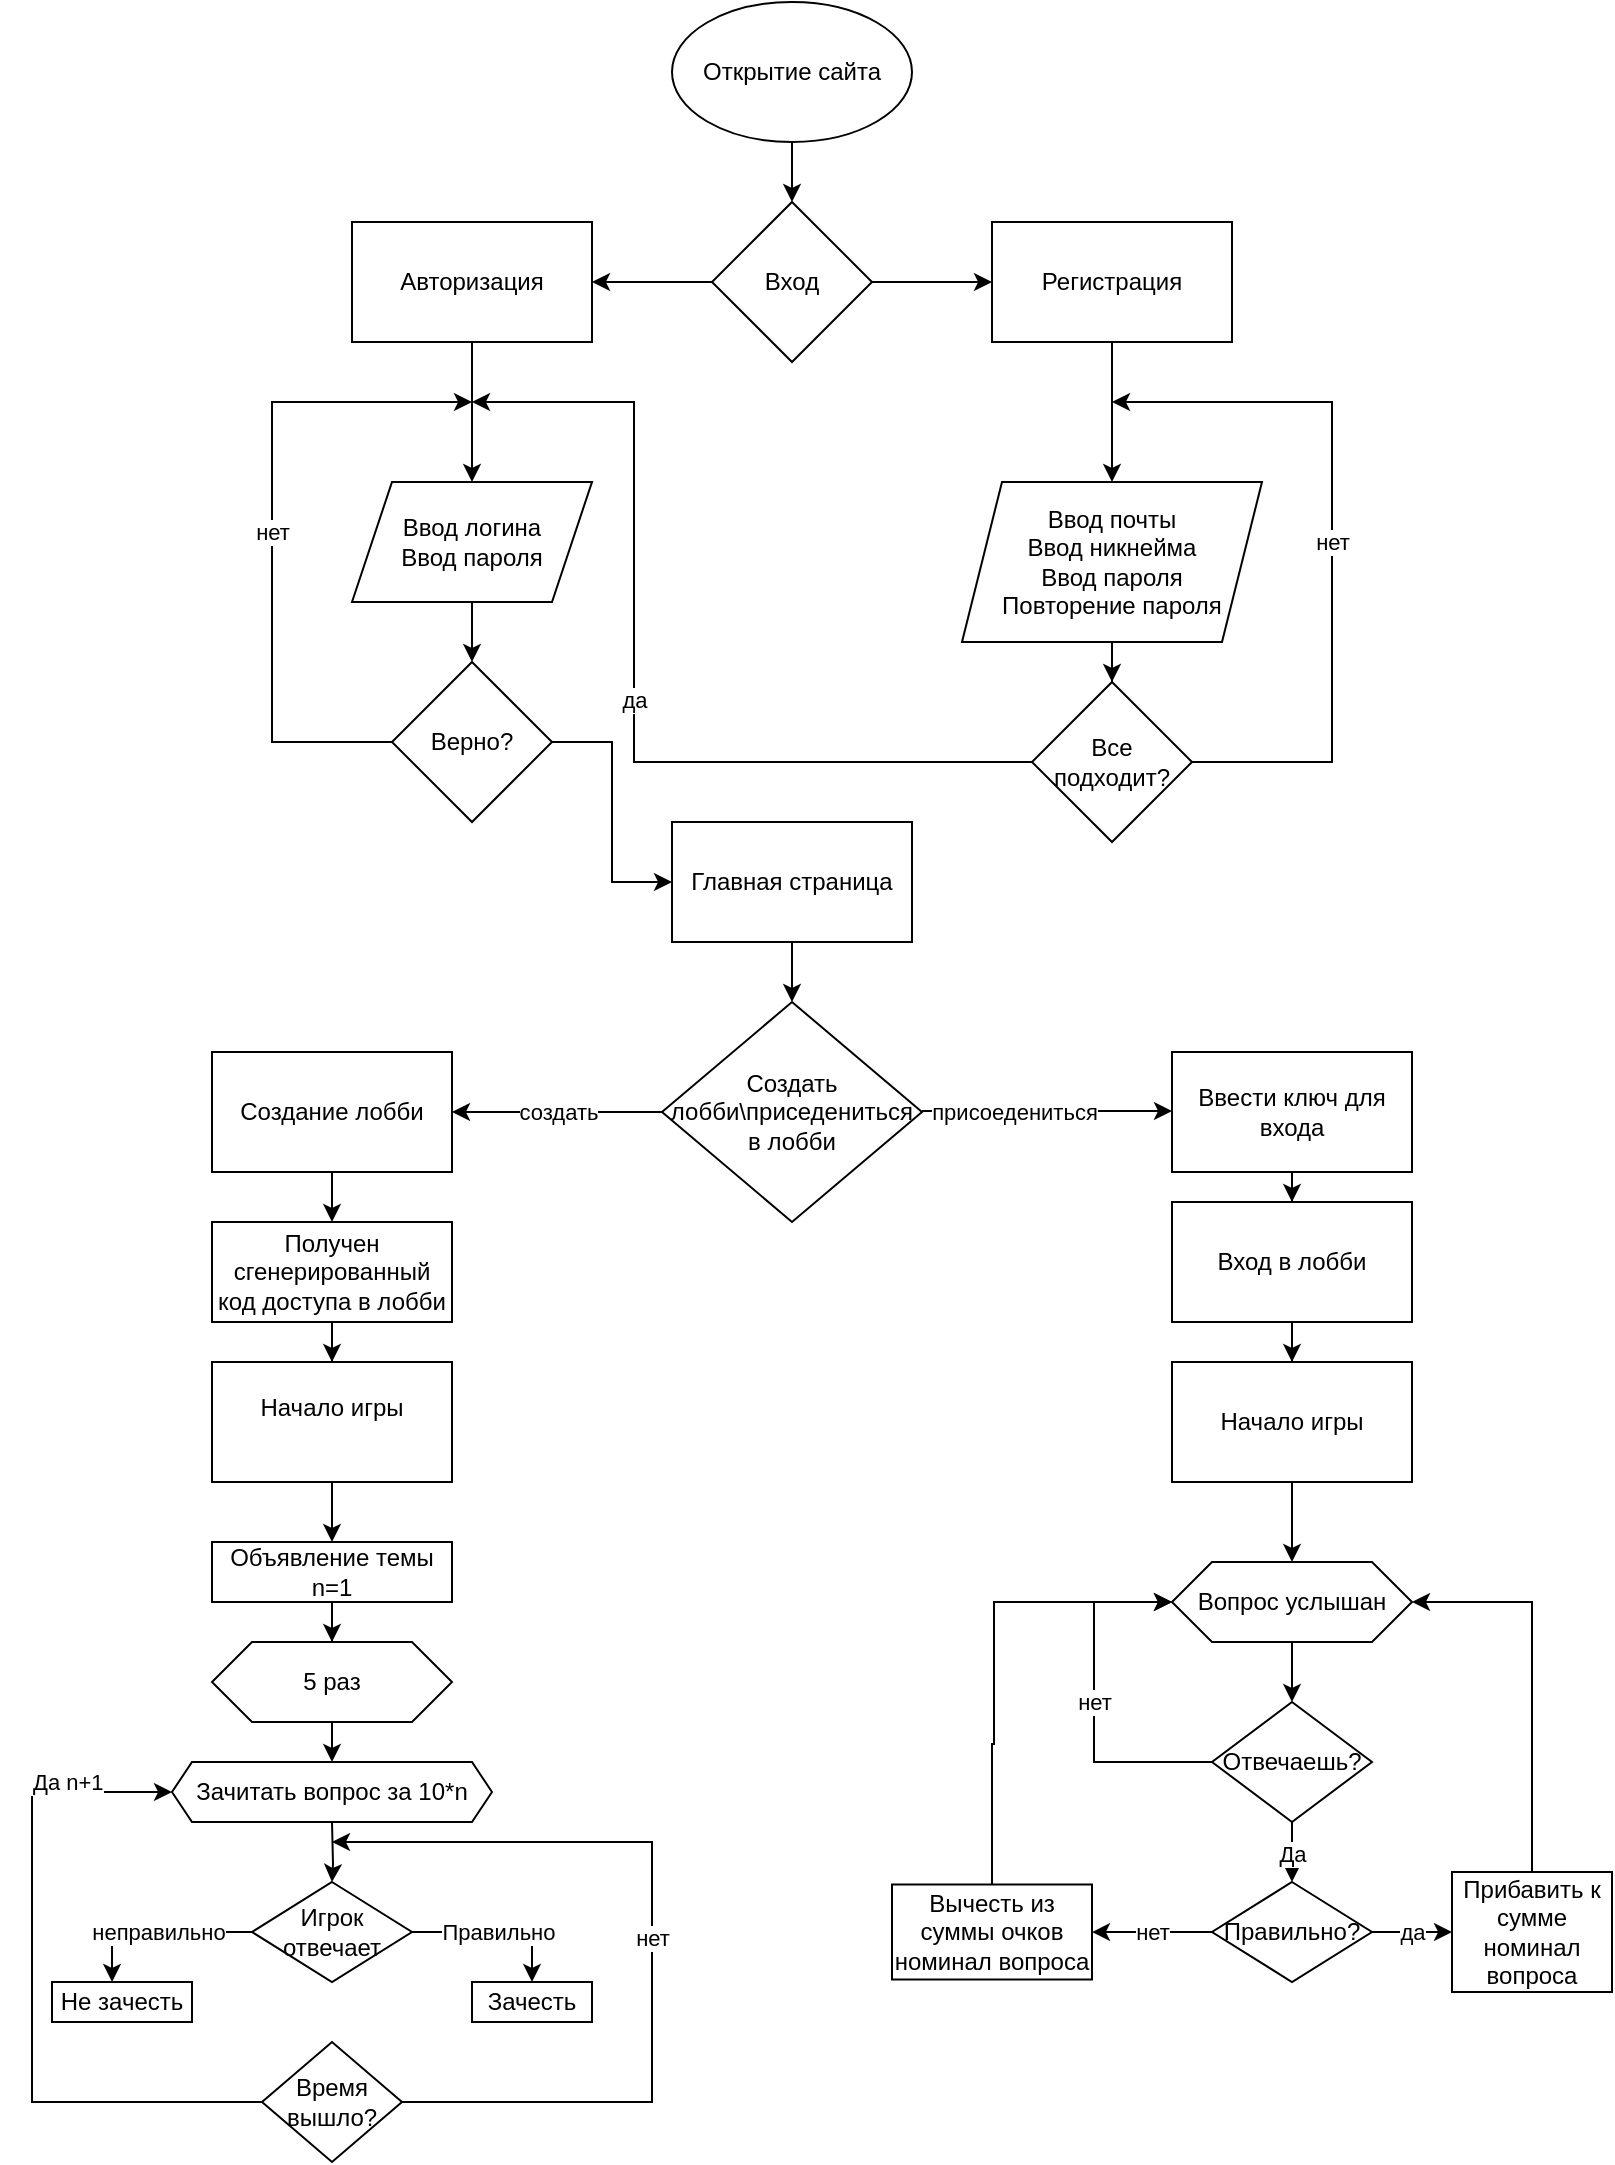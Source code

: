 <mxfile version="27.0.8">
  <diagram id="C5RBs43oDa-KdzZeNtuy" name="Page-1">
    <mxGraphModel dx="2893" dy="1156" grid="1" gridSize="10" guides="1" tooltips="1" connect="1" arrows="1" fold="1" page="1" pageScale="1" pageWidth="827" pageHeight="1169" math="0" shadow="0">
      <root>
        <mxCell id="WIyWlLk6GJQsqaUBKTNV-0" />
        <mxCell id="WIyWlLk6GJQsqaUBKTNV-1" parent="WIyWlLk6GJQsqaUBKTNV-0" />
        <mxCell id="nTr_WlQU5-zZoNNcbKpj-7" value="" style="edgeStyle=orthogonalEdgeStyle;rounded=0;orthogonalLoop=1;jettySize=auto;html=1;" edge="1" parent="WIyWlLk6GJQsqaUBKTNV-1" source="nTr_WlQU5-zZoNNcbKpj-0" target="nTr_WlQU5-zZoNNcbKpj-6">
          <mxGeometry relative="1" as="geometry" />
        </mxCell>
        <mxCell id="nTr_WlQU5-zZoNNcbKpj-0" value="Открытие сайта" style="ellipse;whiteSpace=wrap;html=1;" vertex="1" parent="WIyWlLk6GJQsqaUBKTNV-1">
          <mxGeometry x="330" y="20" width="120" height="70" as="geometry" />
        </mxCell>
        <mxCell id="nTr_WlQU5-zZoNNcbKpj-9" value="" style="edgeStyle=orthogonalEdgeStyle;rounded=0;orthogonalLoop=1;jettySize=auto;html=1;" edge="1" parent="WIyWlLk6GJQsqaUBKTNV-1" source="nTr_WlQU5-zZoNNcbKpj-6" target="nTr_WlQU5-zZoNNcbKpj-8">
          <mxGeometry relative="1" as="geometry" />
        </mxCell>
        <mxCell id="nTr_WlQU5-zZoNNcbKpj-11" value="" style="edgeStyle=orthogonalEdgeStyle;rounded=0;orthogonalLoop=1;jettySize=auto;html=1;" edge="1" parent="WIyWlLk6GJQsqaUBKTNV-1" source="nTr_WlQU5-zZoNNcbKpj-6" target="nTr_WlQU5-zZoNNcbKpj-10">
          <mxGeometry relative="1" as="geometry" />
        </mxCell>
        <mxCell id="nTr_WlQU5-zZoNNcbKpj-6" value="Вход" style="rhombus;whiteSpace=wrap;html=1;" vertex="1" parent="WIyWlLk6GJQsqaUBKTNV-1">
          <mxGeometry x="350" y="120" width="80" height="80" as="geometry" />
        </mxCell>
        <mxCell id="nTr_WlQU5-zZoNNcbKpj-13" style="edgeStyle=orthogonalEdgeStyle;rounded=0;orthogonalLoop=1;jettySize=auto;html=1;" edge="1" parent="WIyWlLk6GJQsqaUBKTNV-1" source="nTr_WlQU5-zZoNNcbKpj-8">
          <mxGeometry relative="1" as="geometry">
            <mxPoint x="550" y="260" as="targetPoint" />
          </mxGeometry>
        </mxCell>
        <mxCell id="nTr_WlQU5-zZoNNcbKpj-8" value="Регистрация" style="whiteSpace=wrap;html=1;" vertex="1" parent="WIyWlLk6GJQsqaUBKTNV-1">
          <mxGeometry x="490" y="130" width="120" height="60" as="geometry" />
        </mxCell>
        <mxCell id="nTr_WlQU5-zZoNNcbKpj-12" style="edgeStyle=orthogonalEdgeStyle;rounded=0;orthogonalLoop=1;jettySize=auto;html=1;" edge="1" parent="WIyWlLk6GJQsqaUBKTNV-1" source="nTr_WlQU5-zZoNNcbKpj-10">
          <mxGeometry relative="1" as="geometry">
            <mxPoint x="230" y="260" as="targetPoint" />
          </mxGeometry>
        </mxCell>
        <mxCell id="nTr_WlQU5-zZoNNcbKpj-10" value="Авторизация" style="whiteSpace=wrap;html=1;" vertex="1" parent="WIyWlLk6GJQsqaUBKTNV-1">
          <mxGeometry x="170" y="130" width="120" height="60" as="geometry" />
        </mxCell>
        <mxCell id="nTr_WlQU5-zZoNNcbKpj-15" value="Ввод логина&lt;br&gt;Ввод пароля" style="shape=parallelogram;perimeter=parallelogramPerimeter;whiteSpace=wrap;html=1;fixedSize=1;" vertex="1" parent="WIyWlLk6GJQsqaUBKTNV-1">
          <mxGeometry x="170" y="260" width="120" height="60" as="geometry" />
        </mxCell>
        <mxCell id="nTr_WlQU5-zZoNNcbKpj-20" value="" style="edgeStyle=orthogonalEdgeStyle;rounded=0;orthogonalLoop=1;jettySize=auto;html=1;" edge="1" parent="WIyWlLk6GJQsqaUBKTNV-1" source="nTr_WlQU5-zZoNNcbKpj-16" target="nTr_WlQU5-zZoNNcbKpj-19">
          <mxGeometry relative="1" as="geometry" />
        </mxCell>
        <mxCell id="nTr_WlQU5-zZoNNcbKpj-16" value="Верно?" style="rhombus;whiteSpace=wrap;html=1;" vertex="1" parent="WIyWlLk6GJQsqaUBKTNV-1">
          <mxGeometry x="190" y="350" width="80" height="80" as="geometry" />
        </mxCell>
        <mxCell id="nTr_WlQU5-zZoNNcbKpj-17" value="" style="endArrow=classic;html=1;rounded=0;entryX=0.5;entryY=0;entryDx=0;entryDy=0;" edge="1" parent="WIyWlLk6GJQsqaUBKTNV-1" target="nTr_WlQU5-zZoNNcbKpj-16">
          <mxGeometry width="50" height="50" relative="1" as="geometry">
            <mxPoint x="230" y="320" as="sourcePoint" />
            <mxPoint x="280" y="270" as="targetPoint" />
          </mxGeometry>
        </mxCell>
        <mxCell id="nTr_WlQU5-zZoNNcbKpj-18" value="нет" style="endArrow=classic;html=1;rounded=0;exitX=0;exitY=0.5;exitDx=0;exitDy=0;" edge="1" parent="WIyWlLk6GJQsqaUBKTNV-1" source="nTr_WlQU5-zZoNNcbKpj-16">
          <mxGeometry width="50" height="50" relative="1" as="geometry">
            <mxPoint x="100" y="440" as="sourcePoint" />
            <mxPoint x="230" y="220" as="targetPoint" />
            <Array as="points">
              <mxPoint x="130" y="390" />
              <mxPoint x="130" y="220" />
            </Array>
          </mxGeometry>
        </mxCell>
        <mxCell id="nTr_WlQU5-zZoNNcbKpj-31" value="" style="edgeStyle=orthogonalEdgeStyle;rounded=0;orthogonalLoop=1;jettySize=auto;html=1;" edge="1" parent="WIyWlLk6GJQsqaUBKTNV-1" source="nTr_WlQU5-zZoNNcbKpj-19" target="nTr_WlQU5-zZoNNcbKpj-30">
          <mxGeometry relative="1" as="geometry" />
        </mxCell>
        <mxCell id="nTr_WlQU5-zZoNNcbKpj-19" value="Главная страница" style="whiteSpace=wrap;html=1;" vertex="1" parent="WIyWlLk6GJQsqaUBKTNV-1">
          <mxGeometry x="330" y="430" width="120" height="60" as="geometry" />
        </mxCell>
        <mxCell id="nTr_WlQU5-zZoNNcbKpj-24" style="edgeStyle=orthogonalEdgeStyle;rounded=0;orthogonalLoop=1;jettySize=auto;html=1;" edge="1" parent="WIyWlLk6GJQsqaUBKTNV-1" source="nTr_WlQU5-zZoNNcbKpj-21" target="nTr_WlQU5-zZoNNcbKpj-27">
          <mxGeometry relative="1" as="geometry">
            <mxPoint x="550" y="400" as="targetPoint" />
          </mxGeometry>
        </mxCell>
        <mxCell id="nTr_WlQU5-zZoNNcbKpj-21" value="Ввод почты&lt;div&gt;Ввод никнейма&lt;/div&gt;&lt;div&gt;Ввод пароля&lt;/div&gt;&lt;div&gt;Повторение пароля&lt;/div&gt;" style="shape=parallelogram;perimeter=parallelogramPerimeter;whiteSpace=wrap;html=1;fixedSize=1;" vertex="1" parent="WIyWlLk6GJQsqaUBKTNV-1">
          <mxGeometry x="475" y="260" width="150" height="80" as="geometry" />
        </mxCell>
        <mxCell id="nTr_WlQU5-zZoNNcbKpj-28" value="да" style="edgeStyle=orthogonalEdgeStyle;rounded=0;orthogonalLoop=1;jettySize=auto;html=1;" edge="1" parent="WIyWlLk6GJQsqaUBKTNV-1" source="nTr_WlQU5-zZoNNcbKpj-27">
          <mxGeometry relative="1" as="geometry">
            <mxPoint x="230" y="220" as="targetPoint" />
            <Array as="points">
              <mxPoint x="311" y="400" />
              <mxPoint x="311" y="220" />
            </Array>
          </mxGeometry>
        </mxCell>
        <mxCell id="nTr_WlQU5-zZoNNcbKpj-29" value="нет" style="edgeStyle=orthogonalEdgeStyle;rounded=0;orthogonalLoop=1;jettySize=auto;html=1;" edge="1" parent="WIyWlLk6GJQsqaUBKTNV-1" source="nTr_WlQU5-zZoNNcbKpj-27">
          <mxGeometry relative="1" as="geometry">
            <mxPoint x="550" y="220" as="targetPoint" />
            <Array as="points">
              <mxPoint x="660" y="400" />
            </Array>
          </mxGeometry>
        </mxCell>
        <mxCell id="nTr_WlQU5-zZoNNcbKpj-27" value="Все подходит?" style="rhombus;whiteSpace=wrap;html=1;" vertex="1" parent="WIyWlLk6GJQsqaUBKTNV-1">
          <mxGeometry x="510" y="360" width="80" height="80" as="geometry" />
        </mxCell>
        <mxCell id="nTr_WlQU5-zZoNNcbKpj-32" value="создать" style="edgeStyle=orthogonalEdgeStyle;rounded=0;orthogonalLoop=1;jettySize=auto;html=1;entryX=1;entryY=0.5;entryDx=0;entryDy=0;" edge="1" parent="WIyWlLk6GJQsqaUBKTNV-1" source="nTr_WlQU5-zZoNNcbKpj-30" target="nTr_WlQU5-zZoNNcbKpj-35">
          <mxGeometry relative="1" as="geometry">
            <mxPoint x="150" y="575" as="targetPoint" />
            <Array as="points" />
          </mxGeometry>
        </mxCell>
        <mxCell id="nTr_WlQU5-zZoNNcbKpj-33" value="присоедениться" style="edgeStyle=orthogonalEdgeStyle;rounded=0;orthogonalLoop=1;jettySize=auto;html=1;" edge="1" parent="WIyWlLk6GJQsqaUBKTNV-1" target="nTr_WlQU5-zZoNNcbKpj-34">
          <mxGeometry x="-0.267" relative="1" as="geometry">
            <mxPoint x="605" y="574.5" as="targetPoint" />
            <mxPoint x="455" y="574.5" as="sourcePoint" />
            <mxPoint as="offset" />
          </mxGeometry>
        </mxCell>
        <mxCell id="nTr_WlQU5-zZoNNcbKpj-30" value="Создать лобби\приседениться в лобби" style="rhombus;whiteSpace=wrap;html=1;" vertex="1" parent="WIyWlLk6GJQsqaUBKTNV-1">
          <mxGeometry x="325" y="520" width="130" height="110" as="geometry" />
        </mxCell>
        <mxCell id="nTr_WlQU5-zZoNNcbKpj-38" style="edgeStyle=orthogonalEdgeStyle;rounded=0;orthogonalLoop=1;jettySize=auto;html=1;entryX=0.5;entryY=0;entryDx=0;entryDy=0;" edge="1" parent="WIyWlLk6GJQsqaUBKTNV-1" source="nTr_WlQU5-zZoNNcbKpj-34" target="nTr_WlQU5-zZoNNcbKpj-39">
          <mxGeometry relative="1" as="geometry">
            <mxPoint x="670" y="630" as="targetPoint" />
          </mxGeometry>
        </mxCell>
        <mxCell id="nTr_WlQU5-zZoNNcbKpj-34" value="Ввести ключ для входа" style="rounded=0;whiteSpace=wrap;html=1;" vertex="1" parent="WIyWlLk6GJQsqaUBKTNV-1">
          <mxGeometry x="580" y="545" width="120" height="60" as="geometry" />
        </mxCell>
        <mxCell id="nTr_WlQU5-zZoNNcbKpj-36" style="edgeStyle=orthogonalEdgeStyle;rounded=0;orthogonalLoop=1;jettySize=auto;html=1;" edge="1" parent="WIyWlLk6GJQsqaUBKTNV-1" source="nTr_WlQU5-zZoNNcbKpj-35" target="nTr_WlQU5-zZoNNcbKpj-37">
          <mxGeometry relative="1" as="geometry">
            <mxPoint x="90" y="640" as="targetPoint" />
          </mxGeometry>
        </mxCell>
        <mxCell id="nTr_WlQU5-zZoNNcbKpj-35" value="Создание лобби" style="rounded=0;whiteSpace=wrap;html=1;" vertex="1" parent="WIyWlLk6GJQsqaUBKTNV-1">
          <mxGeometry x="100" y="545" width="120" height="60" as="geometry" />
        </mxCell>
        <mxCell id="nTr_WlQU5-zZoNNcbKpj-45" value="" style="edgeStyle=orthogonalEdgeStyle;rounded=0;orthogonalLoop=1;jettySize=auto;html=1;" edge="1" parent="WIyWlLk6GJQsqaUBKTNV-1" source="nTr_WlQU5-zZoNNcbKpj-37" target="nTr_WlQU5-zZoNNcbKpj-44">
          <mxGeometry relative="1" as="geometry" />
        </mxCell>
        <mxCell id="nTr_WlQU5-zZoNNcbKpj-37" value="Получен сгенерированный код доступа в лобби" style="rounded=0;whiteSpace=wrap;html=1;" vertex="1" parent="WIyWlLk6GJQsqaUBKTNV-1">
          <mxGeometry x="100" y="630" width="120" height="50" as="geometry" />
        </mxCell>
        <mxCell id="nTr_WlQU5-zZoNNcbKpj-47" value="" style="edgeStyle=orthogonalEdgeStyle;rounded=0;orthogonalLoop=1;jettySize=auto;html=1;" edge="1" parent="WIyWlLk6GJQsqaUBKTNV-1" source="nTr_WlQU5-zZoNNcbKpj-39" target="nTr_WlQU5-zZoNNcbKpj-46">
          <mxGeometry relative="1" as="geometry" />
        </mxCell>
        <mxCell id="nTr_WlQU5-zZoNNcbKpj-39" value="Вход в лобби" style="rounded=0;whiteSpace=wrap;html=1;" vertex="1" parent="WIyWlLk6GJQsqaUBKTNV-1">
          <mxGeometry x="580" y="620" width="120" height="60" as="geometry" />
        </mxCell>
        <mxCell id="nTr_WlQU5-zZoNNcbKpj-50" style="edgeStyle=orthogonalEdgeStyle;rounded=0;orthogonalLoop=1;jettySize=auto;html=1;exitX=0.5;exitY=1;exitDx=0;exitDy=0;entryX=0.5;entryY=0;entryDx=0;entryDy=0;" edge="1" parent="WIyWlLk6GJQsqaUBKTNV-1" source="nTr_WlQU5-zZoNNcbKpj-44">
          <mxGeometry relative="1" as="geometry">
            <mxPoint x="160" y="790" as="targetPoint" />
          </mxGeometry>
        </mxCell>
        <mxCell id="nTr_WlQU5-zZoNNcbKpj-44" value="Начало игры&lt;div&gt;&lt;br/&gt;&lt;/div&gt;" style="rounded=0;whiteSpace=wrap;html=1;" vertex="1" parent="WIyWlLk6GJQsqaUBKTNV-1">
          <mxGeometry x="100" y="700" width="120" height="60" as="geometry" />
        </mxCell>
        <mxCell id="nTr_WlQU5-zZoNNcbKpj-87" value="" style="edgeStyle=orthogonalEdgeStyle;rounded=0;orthogonalLoop=1;jettySize=auto;html=1;" edge="1" parent="WIyWlLk6GJQsqaUBKTNV-1" source="nTr_WlQU5-zZoNNcbKpj-46" target="nTr_WlQU5-zZoNNcbKpj-86">
          <mxGeometry relative="1" as="geometry" />
        </mxCell>
        <mxCell id="nTr_WlQU5-zZoNNcbKpj-46" value="Начало игры" style="rounded=0;whiteSpace=wrap;html=1;" vertex="1" parent="WIyWlLk6GJQsqaUBKTNV-1">
          <mxGeometry x="580" y="700" width="120" height="60" as="geometry" />
        </mxCell>
        <mxCell id="nTr_WlQU5-zZoNNcbKpj-61" value="" style="edgeStyle=orthogonalEdgeStyle;rounded=0;orthogonalLoop=1;jettySize=auto;html=1;" edge="1" parent="WIyWlLk6GJQsqaUBKTNV-1" source="nTr_WlQU5-zZoNNcbKpj-59" target="nTr_WlQU5-zZoNNcbKpj-60">
          <mxGeometry relative="1" as="geometry" />
        </mxCell>
        <mxCell id="nTr_WlQU5-zZoNNcbKpj-59" value="Объявление темы&lt;br&gt;n=1" style="rounded=0;whiteSpace=wrap;html=1;" vertex="1" parent="WIyWlLk6GJQsqaUBKTNV-1">
          <mxGeometry x="100" y="790" width="120" height="30" as="geometry" />
        </mxCell>
        <mxCell id="nTr_WlQU5-zZoNNcbKpj-62" style="edgeStyle=orthogonalEdgeStyle;rounded=0;orthogonalLoop=1;jettySize=auto;html=1;" edge="1" parent="WIyWlLk6GJQsqaUBKTNV-1" source="nTr_WlQU5-zZoNNcbKpj-60">
          <mxGeometry relative="1" as="geometry">
            <mxPoint x="160" y="900" as="targetPoint" />
          </mxGeometry>
        </mxCell>
        <mxCell id="nTr_WlQU5-zZoNNcbKpj-60" value="5 раз" style="shape=hexagon;perimeter=hexagonPerimeter2;whiteSpace=wrap;html=1;fixedSize=1;rounded=0;" vertex="1" parent="WIyWlLk6GJQsqaUBKTNV-1">
          <mxGeometry x="100" y="840" width="120" height="40" as="geometry" />
        </mxCell>
        <mxCell id="nTr_WlQU5-zZoNNcbKpj-64" style="edgeStyle=orthogonalEdgeStyle;rounded=0;orthogonalLoop=1;jettySize=auto;html=1;" edge="1" parent="WIyWlLk6GJQsqaUBKTNV-1" target="nTr_WlQU5-zZoNNcbKpj-65">
          <mxGeometry relative="1" as="geometry">
            <mxPoint x="160" y="960" as="targetPoint" />
            <mxPoint x="160" y="930" as="sourcePoint" />
          </mxGeometry>
        </mxCell>
        <mxCell id="nTr_WlQU5-zZoNNcbKpj-70" value="Правильно" style="edgeStyle=orthogonalEdgeStyle;rounded=0;orthogonalLoop=1;jettySize=auto;html=1;entryX=0.5;entryY=0;entryDx=0;entryDy=0;" edge="1" parent="WIyWlLk6GJQsqaUBKTNV-1" source="nTr_WlQU5-zZoNNcbKpj-65" target="nTr_WlQU5-zZoNNcbKpj-68">
          <mxGeometry relative="1" as="geometry" />
        </mxCell>
        <mxCell id="nTr_WlQU5-zZoNNcbKpj-65" value="Игрок отвечает" style="rhombus;whiteSpace=wrap;html=1;" vertex="1" parent="WIyWlLk6GJQsqaUBKTNV-1">
          <mxGeometry x="120" y="960" width="80" height="50" as="geometry" />
        </mxCell>
        <mxCell id="nTr_WlQU5-zZoNNcbKpj-68" value="Зачесть" style="rounded=0;whiteSpace=wrap;html=1;" vertex="1" parent="WIyWlLk6GJQsqaUBKTNV-1">
          <mxGeometry x="230" y="1010" width="60" height="20" as="geometry" />
        </mxCell>
        <mxCell id="nTr_WlQU5-zZoNNcbKpj-69" value="Не зачесть" style="rounded=0;whiteSpace=wrap;html=1;" vertex="1" parent="WIyWlLk6GJQsqaUBKTNV-1">
          <mxGeometry x="20" y="1010" width="70" height="20" as="geometry" />
        </mxCell>
        <mxCell id="nTr_WlQU5-zZoNNcbKpj-71" value="неправильно" style="edgeStyle=orthogonalEdgeStyle;rounded=0;orthogonalLoop=1;jettySize=auto;html=1;entryX=0.429;entryY=0;entryDx=0;entryDy=0;entryPerimeter=0;" edge="1" parent="WIyWlLk6GJQsqaUBKTNV-1" source="nTr_WlQU5-zZoNNcbKpj-65" target="nTr_WlQU5-zZoNNcbKpj-69">
          <mxGeometry relative="1" as="geometry" />
        </mxCell>
        <mxCell id="nTr_WlQU5-zZoNNcbKpj-72" value="Зачитать вопрос за 10*n" style="shape=hexagon;perimeter=hexagonPerimeter2;whiteSpace=wrap;html=1;fixedSize=1;size=10;" vertex="1" parent="WIyWlLk6GJQsqaUBKTNV-1">
          <mxGeometry x="80" y="900" width="160" height="30" as="geometry" />
        </mxCell>
        <mxCell id="nTr_WlQU5-zZoNNcbKpj-79" value="&amp;nbsp; &amp;nbsp; &amp;nbsp;Да n+1" style="edgeStyle=orthogonalEdgeStyle;rounded=0;orthogonalLoop=1;jettySize=auto;html=1;entryX=0;entryY=0.5;entryDx=0;entryDy=0;" edge="1" parent="WIyWlLk6GJQsqaUBKTNV-1" source="nTr_WlQU5-zZoNNcbKpj-74" target="nTr_WlQU5-zZoNNcbKpj-72">
          <mxGeometry x="0.647" y="5" relative="1" as="geometry">
            <mxPoint x="10" y="910" as="targetPoint" />
            <Array as="points">
              <mxPoint x="10" y="1070" />
              <mxPoint x="10" y="915" />
            </Array>
            <mxPoint as="offset" />
          </mxGeometry>
        </mxCell>
        <mxCell id="nTr_WlQU5-zZoNNcbKpj-81" value="нет" style="edgeStyle=orthogonalEdgeStyle;rounded=0;orthogonalLoop=1;jettySize=auto;html=1;" edge="1" parent="WIyWlLk6GJQsqaUBKTNV-1">
          <mxGeometry relative="1" as="geometry">
            <mxPoint x="160" y="940" as="targetPoint" />
            <mxPoint x="195" y="1070" as="sourcePoint" />
            <Array as="points">
              <mxPoint x="320" y="1070" />
            </Array>
          </mxGeometry>
        </mxCell>
        <mxCell id="nTr_WlQU5-zZoNNcbKpj-74" value="Время вышло?" style="rhombus;whiteSpace=wrap;html=1;direction=south;" vertex="1" parent="WIyWlLk6GJQsqaUBKTNV-1">
          <mxGeometry x="125" y="1040" width="70" height="60" as="geometry" />
        </mxCell>
        <mxCell id="nTr_WlQU5-zZoNNcbKpj-88" style="edgeStyle=orthogonalEdgeStyle;rounded=0;orthogonalLoop=1;jettySize=auto;html=1;" edge="1" parent="WIyWlLk6GJQsqaUBKTNV-1" source="nTr_WlQU5-zZoNNcbKpj-86">
          <mxGeometry relative="1" as="geometry">
            <mxPoint x="640" y="870" as="targetPoint" />
          </mxGeometry>
        </mxCell>
        <mxCell id="nTr_WlQU5-zZoNNcbKpj-86" value="Вопрос услышан" style="shape=hexagon;perimeter=hexagonPerimeter2;whiteSpace=wrap;html=1;fixedSize=1;rounded=0;" vertex="1" parent="WIyWlLk6GJQsqaUBKTNV-1">
          <mxGeometry x="580" y="800" width="120" height="40" as="geometry" />
        </mxCell>
        <mxCell id="nTr_WlQU5-zZoNNcbKpj-92" value="нет" style="edgeStyle=orthogonalEdgeStyle;rounded=0;orthogonalLoop=1;jettySize=auto;html=1;entryX=0;entryY=0.5;entryDx=0;entryDy=0;" edge="1" parent="WIyWlLk6GJQsqaUBKTNV-1" source="nTr_WlQU5-zZoNNcbKpj-90" target="nTr_WlQU5-zZoNNcbKpj-86">
          <mxGeometry relative="1" as="geometry">
            <mxPoint x="540" y="820" as="targetPoint" />
            <Array as="points">
              <mxPoint x="541" y="900" />
              <mxPoint x="541" y="820" />
            </Array>
          </mxGeometry>
        </mxCell>
        <mxCell id="nTr_WlQU5-zZoNNcbKpj-95" value="Да" style="edgeStyle=orthogonalEdgeStyle;rounded=0;orthogonalLoop=1;jettySize=auto;html=1;" edge="1" parent="WIyWlLk6GJQsqaUBKTNV-1" source="nTr_WlQU5-zZoNNcbKpj-90">
          <mxGeometry relative="1" as="geometry">
            <mxPoint x="640" y="960" as="targetPoint" />
          </mxGeometry>
        </mxCell>
        <mxCell id="nTr_WlQU5-zZoNNcbKpj-90" value="Отвечаешь?" style="rhombus;whiteSpace=wrap;html=1;" vertex="1" parent="WIyWlLk6GJQsqaUBKTNV-1">
          <mxGeometry x="600" y="870" width="80" height="60" as="geometry" />
        </mxCell>
        <mxCell id="nTr_WlQU5-zZoNNcbKpj-99" value="нет" style="edgeStyle=orthogonalEdgeStyle;rounded=0;orthogonalLoop=1;jettySize=auto;html=1;" edge="1" parent="WIyWlLk6GJQsqaUBKTNV-1" source="nTr_WlQU5-zZoNNcbKpj-96" target="nTr_WlQU5-zZoNNcbKpj-98">
          <mxGeometry relative="1" as="geometry" />
        </mxCell>
        <mxCell id="nTr_WlQU5-zZoNNcbKpj-101" value="да" style="edgeStyle=orthogonalEdgeStyle;rounded=0;orthogonalLoop=1;jettySize=auto;html=1;" edge="1" parent="WIyWlLk6GJQsqaUBKTNV-1" source="nTr_WlQU5-zZoNNcbKpj-96" target="nTr_WlQU5-zZoNNcbKpj-100">
          <mxGeometry relative="1" as="geometry" />
        </mxCell>
        <mxCell id="nTr_WlQU5-zZoNNcbKpj-96" value="Правильно?" style="rhombus;whiteSpace=wrap;html=1;" vertex="1" parent="WIyWlLk6GJQsqaUBKTNV-1">
          <mxGeometry x="600" y="960" width="80" height="50" as="geometry" />
        </mxCell>
        <mxCell id="nTr_WlQU5-zZoNNcbKpj-103" style="edgeStyle=orthogonalEdgeStyle;rounded=0;orthogonalLoop=1;jettySize=auto;html=1;" edge="1" parent="WIyWlLk6GJQsqaUBKTNV-1" source="nTr_WlQU5-zZoNNcbKpj-98">
          <mxGeometry relative="1" as="geometry">
            <mxPoint x="580" y="820" as="targetPoint" />
            <Array as="points">
              <mxPoint x="490" y="891" />
              <mxPoint x="491" y="891" />
              <mxPoint x="491" y="820" />
            </Array>
          </mxGeometry>
        </mxCell>
        <mxCell id="nTr_WlQU5-zZoNNcbKpj-98" value="Вычесть из суммы очков номинал вопроса" style="whiteSpace=wrap;html=1;" vertex="1" parent="WIyWlLk6GJQsqaUBKTNV-1">
          <mxGeometry x="440" y="961.25" width="100" height="47.5" as="geometry" />
        </mxCell>
        <mxCell id="nTr_WlQU5-zZoNNcbKpj-102" style="edgeStyle=orthogonalEdgeStyle;rounded=0;orthogonalLoop=1;jettySize=auto;html=1;entryX=1;entryY=0.5;entryDx=0;entryDy=0;" edge="1" parent="WIyWlLk6GJQsqaUBKTNV-1" source="nTr_WlQU5-zZoNNcbKpj-100" target="nTr_WlQU5-zZoNNcbKpj-86">
          <mxGeometry relative="1" as="geometry">
            <mxPoint x="760" y="820" as="targetPoint" />
            <Array as="points">
              <mxPoint x="760" y="820" />
            </Array>
          </mxGeometry>
        </mxCell>
        <mxCell id="nTr_WlQU5-zZoNNcbKpj-100" value="Прибавить к сумме номинал вопроса" style="whiteSpace=wrap;html=1;" vertex="1" parent="WIyWlLk6GJQsqaUBKTNV-1">
          <mxGeometry x="720" y="955" width="80" height="60" as="geometry" />
        </mxCell>
      </root>
    </mxGraphModel>
  </diagram>
</mxfile>
